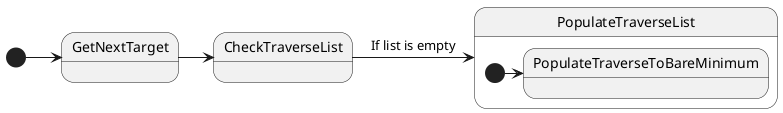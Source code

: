 @startuml  
[*] -> GetNextTarget
GetNextTarget -> CheckTraverseList
CheckTraverseList -> PopulateTraverseList : If list is empty
state PopulateTraverseList {
    [*] -> PopulateTraverseToBareMinimum
    
}
@enduml